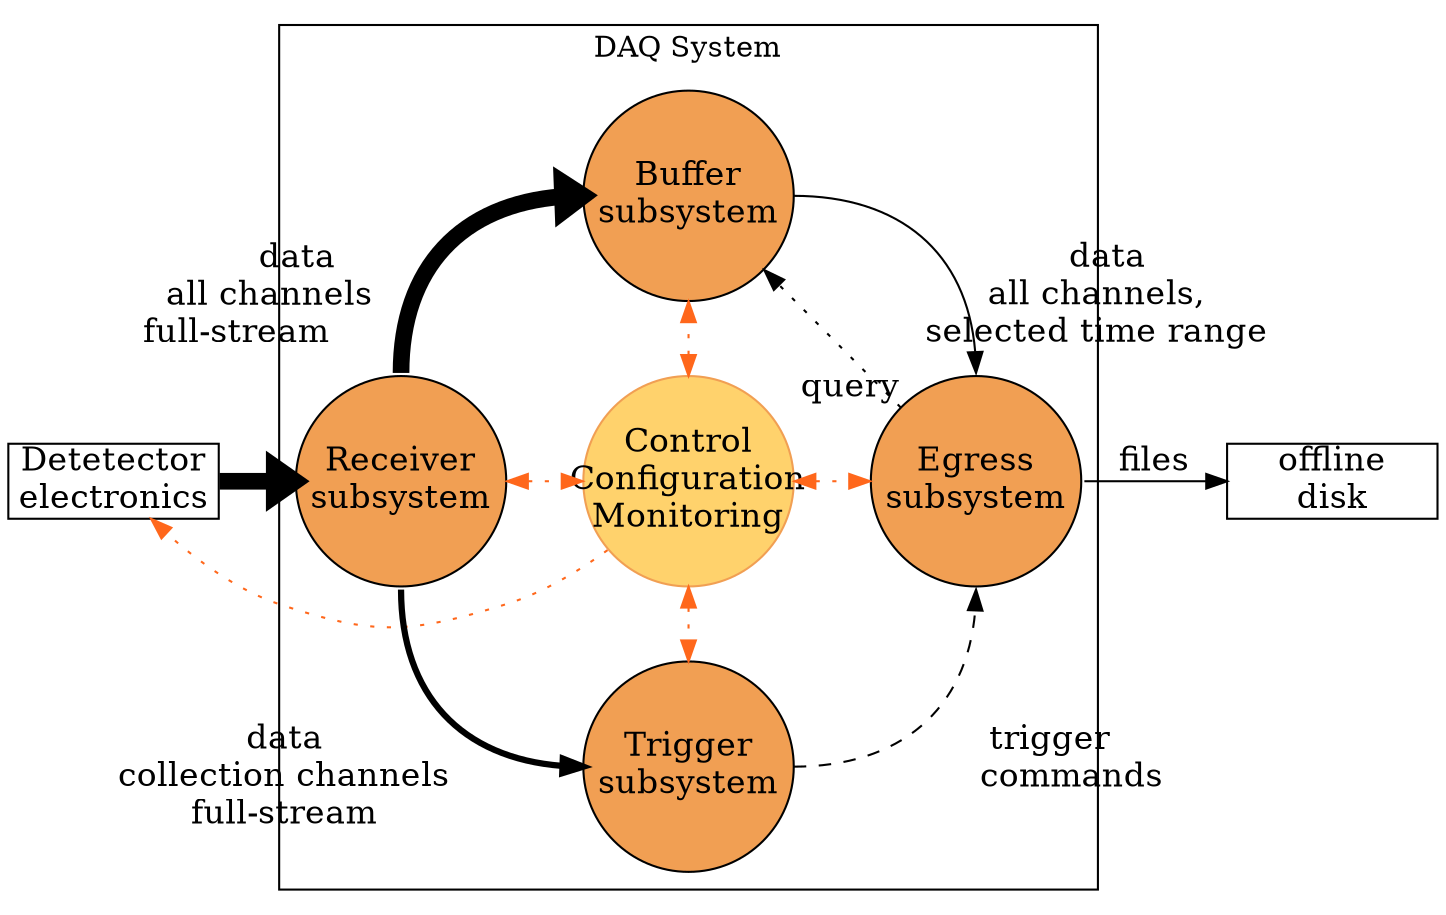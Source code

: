 digraph top {
        rankdir=LR;
        compound=true;
        
        graph[layout=dot,splines=true];
        node[shape=circle,width=1.4, fixedsize=true,fontsize=16];
        edge[fontsize=16];
        ce[label="Detetector\nelectronics",shape=box];
        out[label="offline\ndisk",shape=box];
        node[style=filled,fillcolor="#f19f53"]
        subgraph cluster_daq {
                rc[color="#f19f53",fillcolor="#ffd26c",label="Control\nConfiguration\nMonitoring"];
                recv[label="Receiver\nsubsystem"];
                buf[label="Buffer\nsubsystem"];
                trig[label="Trigger\nsubsystem"];
                eb[label="Egress\nsubsystem"];
                label="DAQ System";
        }


        

        ce->recv[penwidth=8];
        recv:n->buf:w[penwidth=8,xlabel="data\nall channels     \nfull-stream           "];
        recv:s->trig:w[penwidth=3,xlabel="data\ncollection channels\nfull-stream"];
        buf:e->eb:n[xlabel="  data\nall channels,\nselected time range"];
        trig:e->eb:s[style=dashed,xlabel=" trigger\n     commands"];
        eb->buf[style=dotted, constraint=false,taillabel="query"];

        eb:e->out:w[label="files"];

        # orange="#ff671b"
        # navy="#003b71"
        # sky="#7daed3"

        # Run Control connections
        edge[color="#ff671b", style=dotted, dir=both];
        recv->rc[];
        rc->eb;
        edge[constraint=false, style=dotted];
        rc->trig
        rc->buf;
        edge[dir=forward];
        rc->ce;
        
}
